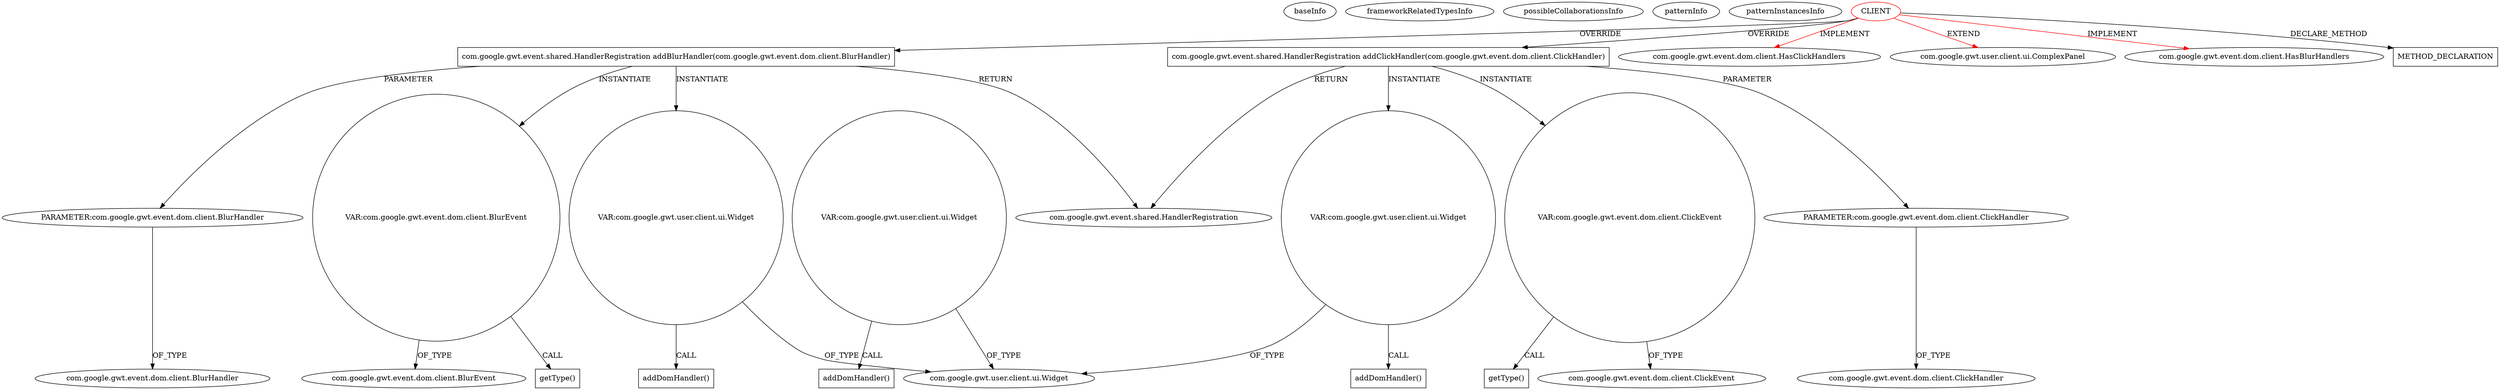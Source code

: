 digraph {
baseInfo[graphId=1559,category="pattern",isAnonymous=false,possibleRelation=false]
frameworkRelatedTypesInfo[0="com.google.gwt.event.dom.client.HasBlurHandlers",1="com.google.gwt.event.dom.client.HasClickHandlers",2="com.google.gwt.user.client.ui.ComplexPanel"]
possibleCollaborationsInfo[]
patternInfo[frequency=2.0,patternRootClient=0]
patternInstancesInfo[0="mguiral-GwtSvgLib~/mguiral-GwtSvgLib/GwtSvgLib-master/src/gwt/html5/svg/client/user/ui/SVGSymbolWidget.java~SVGSymbolWidget~3998",1="mguiral-GwtSvgLib~/mguiral-GwtSvgLib/GwtSvgLib-master/src/gwt/html5/svg/client/user/ui/SVGSwitchWidget.java~SVGSwitchWidget~4001"]
26[label="PARAMETER:com.google.gwt.event.dom.client.BlurHandler",vertexType="PARAMETER_DECLARATION",isFrameworkType=false]
27[label="com.google.gwt.event.dom.client.BlurHandler",vertexType="FRAMEWORK_INTERFACE_TYPE",isFrameworkType=false]
24[label="com.google.gwt.event.shared.HandlerRegistration addBlurHandler(com.google.gwt.event.dom.client.BlurHandler)",vertexType="OVERRIDING_METHOD_DECLARATION",isFrameworkType=false,shape=box]
0[label="CLIENT",vertexType="ROOT_CLIENT_CLASS_DECLARATION",isFrameworkType=false,color=red]
4[label="com.google.gwt.event.dom.client.HasClickHandlers",vertexType="FRAMEWORK_INTERFACE_TYPE",isFrameworkType=false]
28[label="VAR:com.google.gwt.user.client.ui.Widget",vertexType="VARIABLE_EXPRESION",isFrameworkType=false,shape=circle]
1[label="com.google.gwt.user.client.ui.ComplexPanel",vertexType="FRAMEWORK_CLASS_TYPE",isFrameworkType=false]
31[label="VAR:com.google.gwt.event.dom.client.BlurEvent",vertexType="VARIABLE_EXPRESION",isFrameworkType=false,shape=circle]
32[label="getType()",vertexType="INSIDE_CALL",isFrameworkType=false,shape=box]
15[label="com.google.gwt.event.shared.HandlerRegistration",vertexType="FRAMEWORK_INTERFACE_TYPE",isFrameworkType=false]
20[label="com.google.gwt.user.client.ui.Widget",vertexType="FRAMEWORK_CLASS_TYPE",isFrameworkType=false]
38[label="VAR:com.google.gwt.user.client.ui.Widget",vertexType="VARIABLE_EXPRESION",isFrameworkType=false,shape=circle]
18[label="VAR:com.google.gwt.user.client.ui.Widget",vertexType="VARIABLE_EXPRESION",isFrameworkType=false,shape=circle]
19[label="addDomHandler()",vertexType="INSIDE_CALL",isFrameworkType=false,shape=box]
39[label="addDomHandler()",vertexType="INSIDE_CALL",isFrameworkType=false,shape=box]
29[label="addDomHandler()",vertexType="INSIDE_CALL",isFrameworkType=false,shape=box]
34[label="com.google.gwt.event.shared.HandlerRegistration addClickHandler(com.google.gwt.event.dom.client.ClickHandler)",vertexType="OVERRIDING_METHOD_DECLARATION",isFrameworkType=false,shape=box]
41[label="VAR:com.google.gwt.event.dom.client.ClickEvent",vertexType="VARIABLE_EXPRESION",isFrameworkType=false,shape=circle]
42[label="getType()",vertexType="INSIDE_CALL",isFrameworkType=false,shape=box]
36[label="PARAMETER:com.google.gwt.event.dom.client.ClickHandler",vertexType="PARAMETER_DECLARATION",isFrameworkType=false]
43[label="com.google.gwt.event.dom.client.ClickEvent",vertexType="FRAMEWORK_CLASS_TYPE",isFrameworkType=false]
37[label="com.google.gwt.event.dom.client.ClickHandler",vertexType="FRAMEWORK_INTERFACE_TYPE",isFrameworkType=false]
33[label="com.google.gwt.event.dom.client.BlurEvent",vertexType="FRAMEWORK_CLASS_TYPE",isFrameworkType=false]
3[label="com.google.gwt.event.dom.client.HasBlurHandlers",vertexType="FRAMEWORK_INTERFACE_TYPE",isFrameworkType=false]
123[label="METHOD_DECLARATION",vertexType="CLIENT_METHOD_DECLARATION",isFrameworkType=false,shape=box]
38->39[label="CALL"]
0->3[label="IMPLEMENT",color=red]
31->33[label="OF_TYPE"]
41->42[label="CALL"]
28->29[label="CALL"]
34->38[label="INSTANTIATE"]
0->24[label="OVERRIDE"]
0->123[label="DECLARE_METHOD"]
34->41[label="INSTANTIATE"]
0->4[label="IMPLEMENT",color=red]
28->20[label="OF_TYPE"]
18->20[label="OF_TYPE"]
34->36[label="PARAMETER"]
24->31[label="INSTANTIATE"]
36->37[label="OF_TYPE"]
0->34[label="OVERRIDE"]
26->27[label="OF_TYPE"]
24->15[label="RETURN"]
0->1[label="EXTEND",color=red]
18->19[label="CALL"]
24->28[label="INSTANTIATE"]
41->43[label="OF_TYPE"]
31->32[label="CALL"]
24->26[label="PARAMETER"]
38->20[label="OF_TYPE"]
34->15[label="RETURN"]
}
